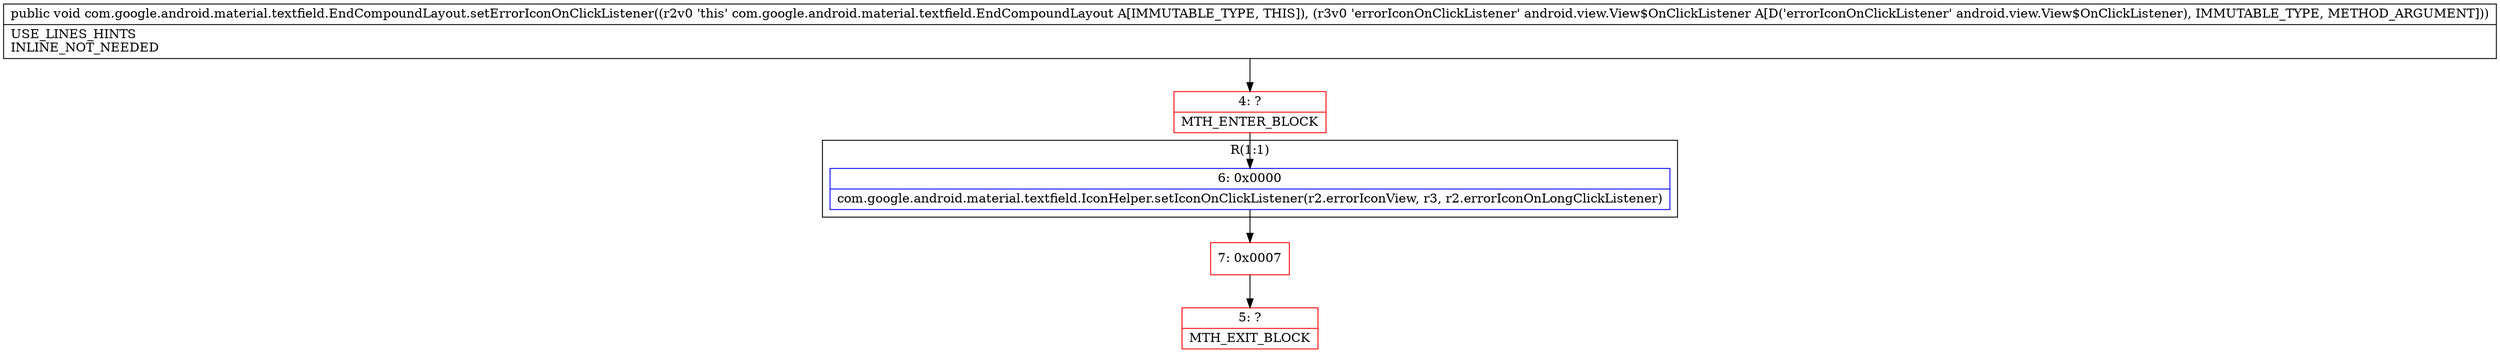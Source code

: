 digraph "CFG forcom.google.android.material.textfield.EndCompoundLayout.setErrorIconOnClickListener(Landroid\/view\/View$OnClickListener;)V" {
subgraph cluster_Region_25458704 {
label = "R(1:1)";
node [shape=record,color=blue];
Node_6 [shape=record,label="{6\:\ 0x0000|com.google.android.material.textfield.IconHelper.setIconOnClickListener(r2.errorIconView, r3, r2.errorIconOnLongClickListener)\l}"];
}
Node_4 [shape=record,color=red,label="{4\:\ ?|MTH_ENTER_BLOCK\l}"];
Node_7 [shape=record,color=red,label="{7\:\ 0x0007}"];
Node_5 [shape=record,color=red,label="{5\:\ ?|MTH_EXIT_BLOCK\l}"];
MethodNode[shape=record,label="{public void com.google.android.material.textfield.EndCompoundLayout.setErrorIconOnClickListener((r2v0 'this' com.google.android.material.textfield.EndCompoundLayout A[IMMUTABLE_TYPE, THIS]), (r3v0 'errorIconOnClickListener' android.view.View$OnClickListener A[D('errorIconOnClickListener' android.view.View$OnClickListener), IMMUTABLE_TYPE, METHOD_ARGUMENT]))  | USE_LINES_HINTS\lINLINE_NOT_NEEDED\l}"];
MethodNode -> Node_4;Node_6 -> Node_7;
Node_4 -> Node_6;
Node_7 -> Node_5;
}

